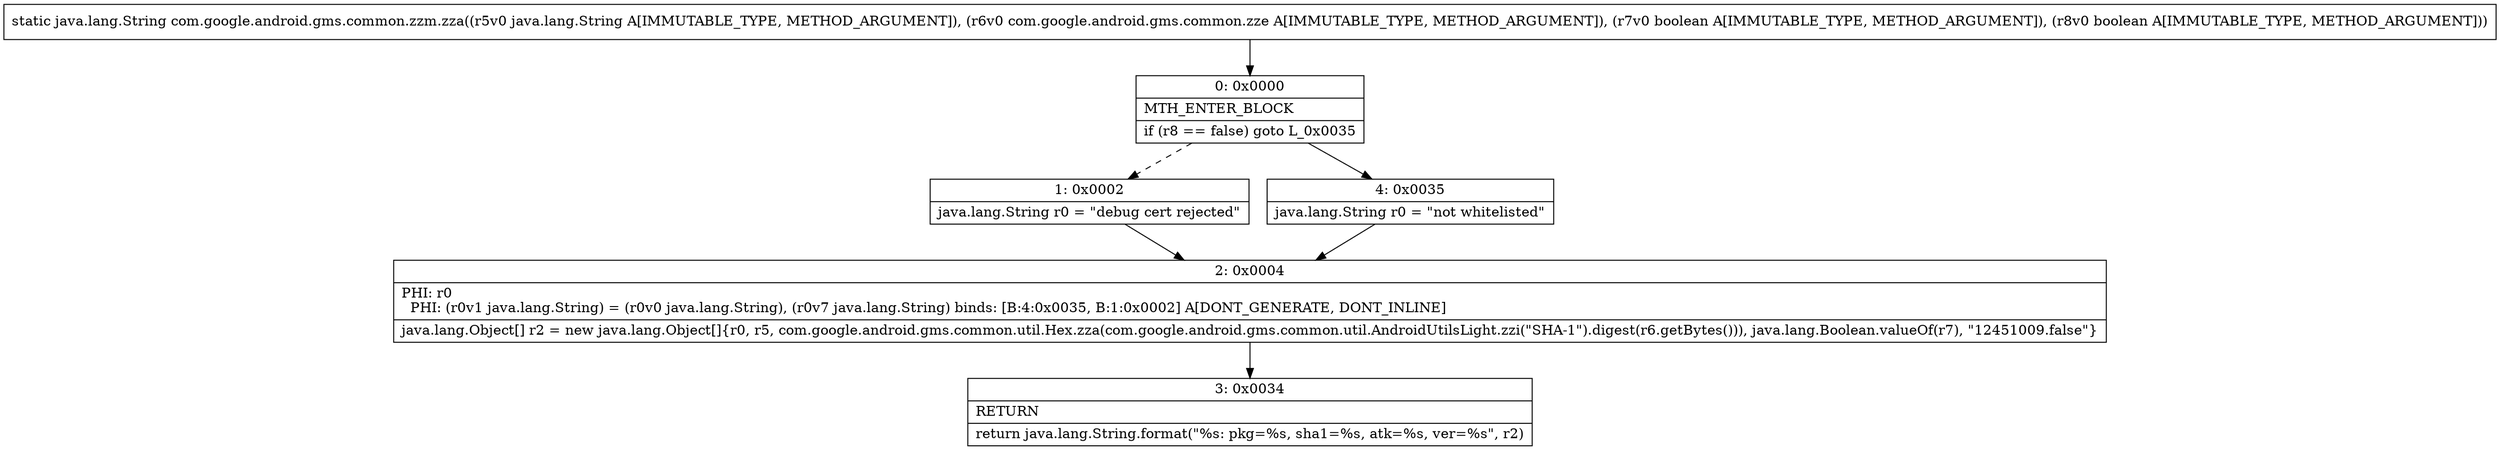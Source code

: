 digraph "CFG forcom.google.android.gms.common.zzm.zza(Ljava\/lang\/String;Lcom\/google\/android\/gms\/common\/zze;ZZ)Ljava\/lang\/String;" {
Node_0 [shape=record,label="{0\:\ 0x0000|MTH_ENTER_BLOCK\l|if (r8 == false) goto L_0x0035\l}"];
Node_1 [shape=record,label="{1\:\ 0x0002|java.lang.String r0 = \"debug cert rejected\"\l}"];
Node_2 [shape=record,label="{2\:\ 0x0004|PHI: r0 \l  PHI: (r0v1 java.lang.String) = (r0v0 java.lang.String), (r0v7 java.lang.String) binds: [B:4:0x0035, B:1:0x0002] A[DONT_GENERATE, DONT_INLINE]\l|java.lang.Object[] r2 = new java.lang.Object[]\{r0, r5, com.google.android.gms.common.util.Hex.zza(com.google.android.gms.common.util.AndroidUtilsLight.zzi(\"SHA\-1\").digest(r6.getBytes())), java.lang.Boolean.valueOf(r7), \"12451009.false\"\}\l}"];
Node_3 [shape=record,label="{3\:\ 0x0034|RETURN\l|return java.lang.String.format(\"%s: pkg=%s, sha1=%s, atk=%s, ver=%s\", r2)\l}"];
Node_4 [shape=record,label="{4\:\ 0x0035|java.lang.String r0 = \"not whitelisted\"\l}"];
MethodNode[shape=record,label="{static java.lang.String com.google.android.gms.common.zzm.zza((r5v0 java.lang.String A[IMMUTABLE_TYPE, METHOD_ARGUMENT]), (r6v0 com.google.android.gms.common.zze A[IMMUTABLE_TYPE, METHOD_ARGUMENT]), (r7v0 boolean A[IMMUTABLE_TYPE, METHOD_ARGUMENT]), (r8v0 boolean A[IMMUTABLE_TYPE, METHOD_ARGUMENT])) }"];
MethodNode -> Node_0;
Node_0 -> Node_1[style=dashed];
Node_0 -> Node_4;
Node_1 -> Node_2;
Node_2 -> Node_3;
Node_4 -> Node_2;
}

